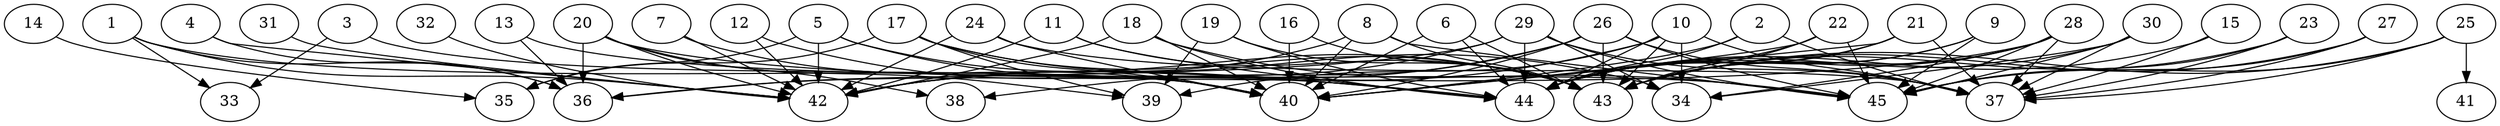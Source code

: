 // DAG automatically generated by daggen at Thu Oct  3 14:07:25 2019
// ./daggen --dot -n 45 --ccr 0.3 --fat 0.9 --regular 0.9 --density 0.5 --mindata 5242880 --maxdata 52428800 
digraph G {
  1 [size="73557333", alpha="0.09", expect_size="22067200"] 
  1 -> 33 [size ="22067200"]
  1 -> 36 [size ="22067200"]
  1 -> 40 [size ="22067200"]
  1 -> 42 [size ="22067200"]
  2 [size="90368000", alpha="0.11", expect_size="27110400"] 
  2 -> 37 [size ="27110400"]
  2 -> 40 [size ="27110400"]
  2 -> 44 [size ="27110400"]
  3 [size="139813547", alpha="0.07", expect_size="41944064"] 
  3 -> 33 [size ="41944064"]
  3 -> 40 [size ="41944064"]
  4 [size="132072107", alpha="0.09", expect_size="39621632"] 
  4 -> 36 [size ="39621632"]
  4 -> 42 [size ="39621632"]
  5 [size="156945067", alpha="0.12", expect_size="47083520"] 
  5 -> 35 [size ="47083520"]
  5 -> 42 [size ="47083520"]
  5 -> 43 [size ="47083520"]
  5 -> 44 [size ="47083520"]
  6 [size="124392107", alpha="0.03", expect_size="37317632"] 
  6 -> 40 [size ="37317632"]
  6 -> 43 [size ="37317632"]
  6 -> 44 [size ="37317632"]
  7 [size="172800000", alpha="0.09", expect_size="51840000"] 
  7 -> 40 [size ="51840000"]
  7 -> 42 [size ="51840000"]
  8 [size="139820373", alpha="0.09", expect_size="41946112"] 
  8 -> 40 [size ="41946112"]
  8 -> 42 [size ="41946112"]
  8 -> 43 [size ="41946112"]
  8 -> 45 [size ="41946112"]
  9 [size="90060800", alpha="0.14", expect_size="27018240"] 
  9 -> 43 [size ="27018240"]
  9 -> 44 [size ="27018240"]
  9 -> 45 [size ="27018240"]
  10 [size="174544213", alpha="0.12", expect_size="52363264"] 
  10 -> 34 [size ="52363264"]
  10 -> 37 [size ="52363264"]
  10 -> 39 [size ="52363264"]
  10 -> 42 [size ="52363264"]
  10 -> 43 [size ="52363264"]
  10 -> 44 [size ="52363264"]
  11 [size="135386453", alpha="0.17", expect_size="40615936"] 
  11 -> 42 [size ="40615936"]
  11 -> 43 [size ="40615936"]
  11 -> 44 [size ="40615936"]
  12 [size="48414720", alpha="0.11", expect_size="14524416"] 
  12 -> 42 [size ="14524416"]
  12 -> 44 [size ="14524416"]
  13 [size="135994027", alpha="0.19", expect_size="40798208"] 
  13 -> 36 [size ="40798208"]
  13 -> 44 [size ="40798208"]
  14 [size="33191253", alpha="0.18", expect_size="9957376"] 
  14 -> 35 [size ="9957376"]
  15 [size="101649067", alpha="0.05", expect_size="30494720"] 
  15 -> 37 [size ="30494720"]
  15 -> 44 [size ="30494720"]
  16 [size="39755093", alpha="0.14", expect_size="11926528"] 
  16 -> 40 [size ="11926528"]
  16 -> 43 [size ="11926528"]
  17 [size="63228587", alpha="0.11", expect_size="18968576"] 
  17 -> 34 [size ="18968576"]
  17 -> 35 [size ="18968576"]
  17 -> 39 [size ="18968576"]
  17 -> 40 [size ="18968576"]
  17 -> 43 [size ="18968576"]
  18 [size="130474667", alpha="0.05", expect_size="39142400"] 
  18 -> 40 [size ="39142400"]
  18 -> 42 [size ="39142400"]
  18 -> 44 [size ="39142400"]
  18 -> 45 [size ="39142400"]
  19 [size="47800320", alpha="0.05", expect_size="14340096"] 
  19 -> 39 [size ="14340096"]
  19 -> 43 [size ="14340096"]
  19 -> 44 [size ="14340096"]
  20 [size="154770773", alpha="0.10", expect_size="46431232"] 
  20 -> 36 [size ="46431232"]
  20 -> 38 [size ="46431232"]
  20 -> 39 [size ="46431232"]
  20 -> 42 [size ="46431232"]
  20 -> 45 [size ="46431232"]
  21 [size="90531840", alpha="0.02", expect_size="27159552"] 
  21 -> 37 [size ="27159552"]
  21 -> 40 [size ="27159552"]
  21 -> 43 [size ="27159552"]
  21 -> 44 [size ="27159552"]
  22 [size="64570027", alpha="0.03", expect_size="19371008"] 
  22 -> 40 [size ="19371008"]
  22 -> 43 [size ="19371008"]
  22 -> 44 [size ="19371008"]
  22 -> 45 [size ="19371008"]
  23 [size="152026453", alpha="0.19", expect_size="45607936"] 
  23 -> 37 [size ="45607936"]
  23 -> 43 [size ="45607936"]
  23 -> 45 [size ="45607936"]
  24 [size="140646400", alpha="0.10", expect_size="42193920"] 
  24 -> 37 [size ="42193920"]
  24 -> 40 [size ="42193920"]
  24 -> 42 [size ="42193920"]
  25 [size="122320213", alpha="0.19", expect_size="36696064"] 
  25 -> 37 [size ="36696064"]
  25 -> 41 [size ="36696064"]
  25 -> 43 [size ="36696064"]
  25 -> 45 [size ="36696064"]
  26 [size="163809280", alpha="0.02", expect_size="49142784"] 
  26 -> 37 [size ="49142784"]
  26 -> 38 [size ="49142784"]
  26 -> 40 [size ="49142784"]
  26 -> 42 [size ="49142784"]
  26 -> 43 [size ="49142784"]
  26 -> 45 [size ="49142784"]
  27 [size="116660907", alpha="0.04", expect_size="34998272"] 
  27 -> 37 [size ="34998272"]
  27 -> 43 [size ="34998272"]
  27 -> 45 [size ="34998272"]
  28 [size="47257600", alpha="0.02", expect_size="14177280"] 
  28 -> 34 [size ="14177280"]
  28 -> 36 [size ="14177280"]
  28 -> 37 [size ="14177280"]
  28 -> 43 [size ="14177280"]
  28 -> 44 [size ="14177280"]
  28 -> 45 [size ="14177280"]
  29 [size="87214080", alpha="0.09", expect_size="26164224"] 
  29 -> 34 [size ="26164224"]
  29 -> 36 [size ="26164224"]
  29 -> 37 [size ="26164224"]
  29 -> 42 [size ="26164224"]
  29 -> 44 [size ="26164224"]
  29 -> 45 [size ="26164224"]
  30 [size="130242560", alpha="0.16", expect_size="39072768"] 
  30 -> 34 [size ="39072768"]
  30 -> 37 [size ="39072768"]
  30 -> 44 [size ="39072768"]
  30 -> 45 [size ="39072768"]
  31 [size="52111360", alpha="0.18", expect_size="15633408"] 
  31 -> 42 [size ="15633408"]
  32 [size="66187947", alpha="0.04", expect_size="19856384"] 
  32 -> 42 [size ="19856384"]
  33 [size="88084480", alpha="0.04", expect_size="26425344"] 
  34 [size="82851840", alpha="0.07", expect_size="24855552"] 
  35 [size="165089280", alpha="0.01", expect_size="49526784"] 
  36 [size="159689387", alpha="0.18", expect_size="47906816"] 
  37 [size="173574827", alpha="0.20", expect_size="52072448"] 
  38 [size="47499947", alpha="0.17", expect_size="14249984"] 
  39 [size="61088427", alpha="0.17", expect_size="18326528"] 
  40 [size="129648640", alpha="0.15", expect_size="38894592"] 
  41 [size="95675733", alpha="0.02", expect_size="28702720"] 
  42 [size="77076480", alpha="0.16", expect_size="23122944"] 
  43 [size="104796160", alpha="0.06", expect_size="31438848"] 
  44 [size="140069547", alpha="0.12", expect_size="42020864"] 
  45 [size="41325227", alpha="0.11", expect_size="12397568"] 
}
